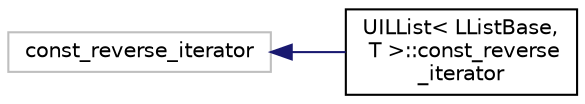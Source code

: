 digraph "Graphical Class Hierarchy"
{
  bgcolor="transparent";
  edge [fontname="Helvetica",fontsize="10",labelfontname="Helvetica",labelfontsize="10"];
  node [fontname="Helvetica",fontsize="10",shape=record];
  rankdir="LR";
  Node1 [label="const_reverse_iterator",height=0.2,width=0.4,color="grey75"];
  Node1 -> Node2 [dir="back",color="midnightblue",fontsize="10",style="solid",fontname="Helvetica"];
  Node2 [label="UILList\< LListBase,\l T \>::const_reverse\l_iterator",height=0.2,width=0.4,color="black",URL="$a00353.html",tooltip="An STL-conforming const_reverse_iterator. "];
}
